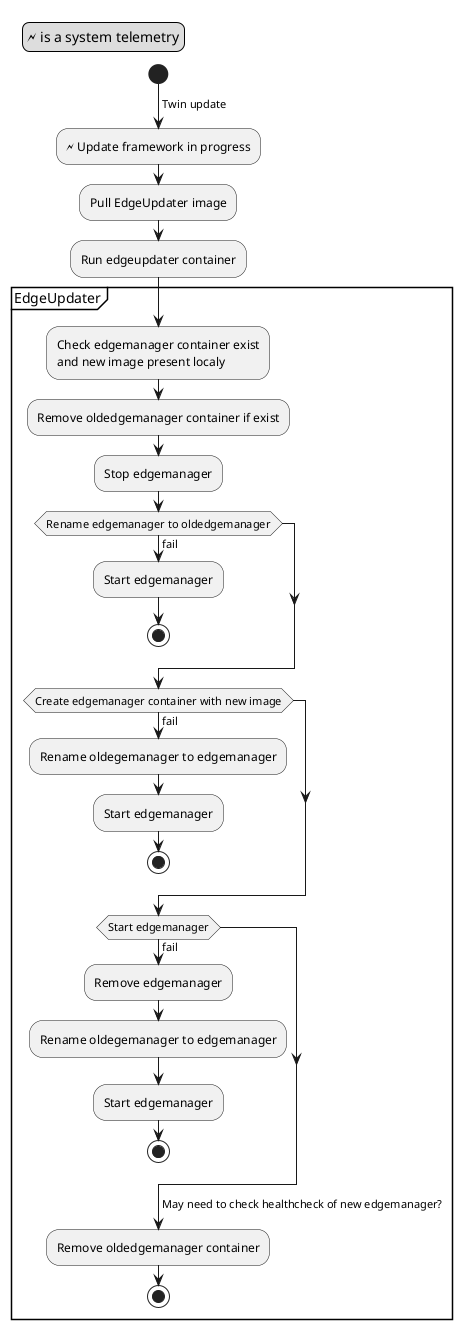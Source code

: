 @startuml
legend top left
🗲 is a system telemetry
endlegend

start
-> Twin update;
:🗲 Update framework in progress;
:Pull EdgeUpdater image;
:Run edgeupdater container;

partition EdgeUpdater {
    :Check edgemanager container exist
    and new image present localy;
    :Remove oldedgemanager container if exist;
    :Stop edgemanager;
    if (Rename edgemanager to oldedgemanager) then (fail)
        :Start edgemanager;
        stop
    endif
    if (Create edgemanager container with new image) then (fail)
        :Rename oldegemanager to edgemanager;
        :Start edgemanager;
        stop
    endif
    if (Start edgemanager) then (fail)
        :Remove edgemanager;
        :Rename oldegemanager to edgemanager;
        :Start edgemanager;
        stop
    endif
    ->May need to check healthcheck of new edgemanager?;
    :Remove oldedgemanager container;
    stop
}
@enduml
